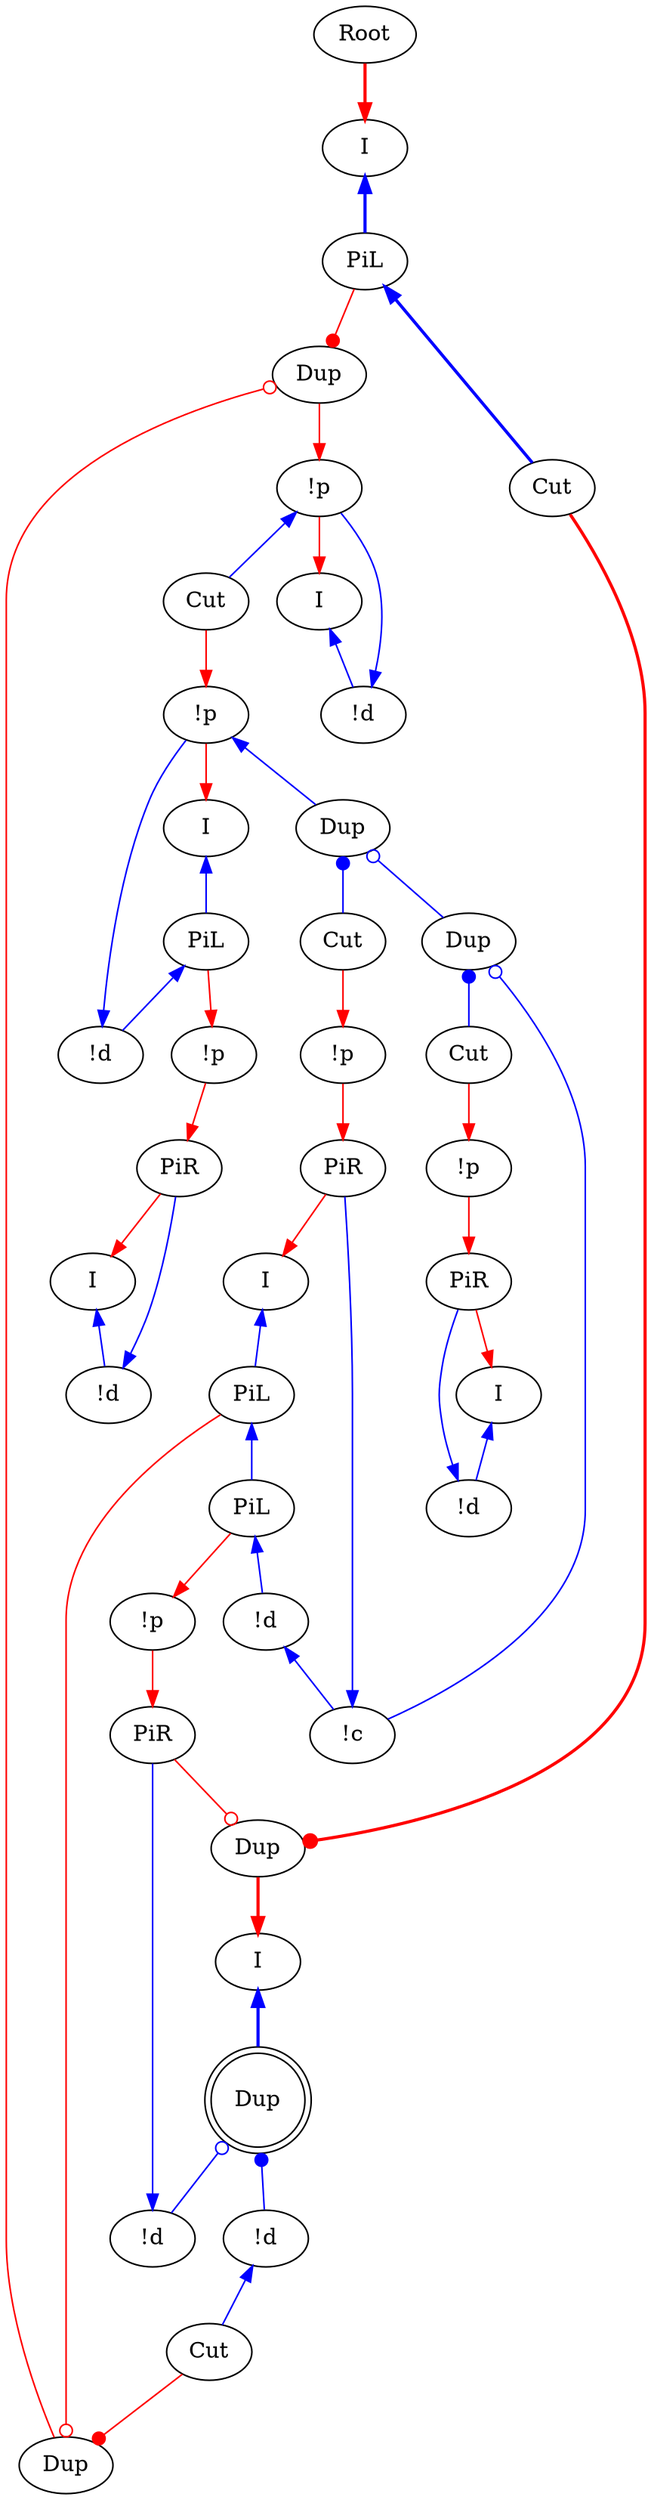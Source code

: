 digraph {
"Root0" [label="Root"]
"!p0" [label="!p"]
"I0" [label="I"]
"!d0" [label="!d"]
"!p1" [label="!p"]
"Cut0" [label="Cut"]
"!d1" [label="!d"]
"PiL0" [label="PiL"]
"I1" [label="I"]
"I2" [label="I"]
"!p2" [label="!p"]
"Cut1" [label="Cut"]
"PiR0" [label="PiR"]
"!c0" [label="!c"]
"!d2" [label="!d"]
"PiL1" [label="PiL"]
"PiL2" [label="PiL"]
"I3" [label="I"]
"PiL3" [label="PiL"]
"!p3" [label="!p"]
"!p4" [label="!p"]
"Cut2" [label="Cut"]
"PiR1" [label="PiR"]
"PiR2" [label="PiR"]
"!d3" [label="!d"]
"I4" [label="I"]
"I5" [label="I"]
"Dup1_0" [label="Dup"]
"Dup1_1" [label="Dup"]
"!d4" [label="!d"]
"I6" [label="I"]
"!p5" [label="!p"]
"PiR3" [label="PiR"]
"Cut3" [label="Cut"]
"Cut4" [label="Cut"]
"!d5" [label="!d"]
"!d6" [label="!d"]
"Dup3_0" [label="Dup"]
"Dup3_1" [label="Dup"]
"Dup3_2" [label="Dup"]
"Dup3_3" [label="Dup",shape=doublecircle]
"!p1" -> "I1"[color=red,tooltip="e11"]
"!d1" -> "!p1"[color=blue,tooltip="e13",dir=back]
"!p1" -> "Dup1_0"[color=blue,tooltip="e15",dir=back]
"PiL0" -> "!d1"[color=blue,tooltip="e17",dir=back]
"I1" -> "PiL0"[color=blue,tooltip="e19",dir=back]
"PiL0" -> "!p3"[color=red,tooltip="e21"]
"Dup1_0" -> "Cut1"[color=blue,tooltip="e23",arrowtail=dot,dir=back]
"Dup1_0" -> "Dup3_0"[color=blue,tooltip="e25",arrowtail=odot,dir=back]
"I2" -> "PiL3"[color=blue,tooltip="e32",penwidth=2,dir=back]
"PiL3" -> "Dup1_1"[color=red,tooltip="e34",arrowhead=dot]
"Dup3_1" -> "Dup1_1"[color=red,tooltip="e35",arrowhead=odot]
"Cut1" -> "!p2"[color=red,tooltip="e37"]
"!p2" -> "PiR0"[color=red,tooltip="e39"]
"!c0" -> "PiR0"[color=blue,tooltip="e41",dir=back]
"PiR0" -> "I3"[color=red,tooltip="e43"]
"Dup3_0" -> "Cut2"[color=blue,tooltip="e45",arrowtail=dot,dir=back]
"!d2" -> "!c0"[color=blue,tooltip="e46",dir=back]
"Dup3_0" -> "!c0"[color=blue,tooltip="e47",arrowtail=odot,dir=back]
"PiL1" -> "!d2"[color=blue,tooltip="e49",dir=back]
"PiL2" -> "PiL1"[color=blue,tooltip="e51",dir=back]
"PiL1" -> "!p5"[color=red,tooltip="e53"]
"PiL3" -> "Cut4"[color=blue,tooltip="e54",penwidth=2,dir=back]
"I3" -> "PiL2"[color=blue,tooltip="e55",dir=back]
"Cut3" -> "Dup3_1"[color=red,tooltip="e56",arrowhead=dot]
"PiL2" -> "Dup3_1"[color=red,tooltip="e57",arrowhead=odot]
"!p3" -> "PiR1"[color=red,tooltip="e59"]
"Cut2" -> "!p4"[color=red,tooltip="e63"]
"!p4" -> "PiR2"[color=red,tooltip="e65"]
"!d3" -> "PiR1"[color=blue,tooltip="e67",dir=back]
"PiR1" -> "I4"[color=red,tooltip="e69"]
"Dup3_2" -> "I5"[color=red,tooltip="e73",penwidth=2]
"!d4" -> "PiR2"[color=blue,tooltip="e75",dir=back]
"PiR2" -> "I6"[color=red,tooltip="e77"]
"I4" -> "!d3"[color=blue,tooltip="e79",dir=back]
"I5" -> "Dup3_3"[color=blue,tooltip="e81",penwidth=2,dir=back]
"I6" -> "!d4"[color=blue,tooltip="e83",dir=back]
"!p5" -> "PiR3"[color=red,tooltip="e85"]
"!d5" -> "Cut3"[color=blue,tooltip="e86",dir=back]
"!d6" -> "PiR3"[color=blue,tooltip="e87",dir=back]
"Cut4" -> "Dup3_2"[color=red,tooltip="e88",arrowhead=dot,penwidth=2]
"PiR3" -> "Dup3_2"[color=red,tooltip="e89",arrowhead=odot]
"Cut0" -> "!p1"[color=red,tooltip="e9"]
"Dup3_3" -> "!d5"[color=blue,tooltip="e90",arrowtail=dot,dir=back]
"Dup3_3" -> "!d6"[color=blue,tooltip="e91",arrowtail=odot,dir=back]
"Root0" -> "I2"[color=red,tooltip="rettop",penwidth=2]
"!p0" -> "Cut0"[color=blue,tooltip="y2",dir=back]
"!d0" -> "!p0"[color=blue,tooltip="yj",dir=back]
"I0" -> "!d0"[color=blue,tooltip="yl2",dir=back]
"!p0" -> "I0"[color=red,tooltip="yli"]
"Dup1_1" -> "!p0"[color=red,tooltip="ylp"]
}
